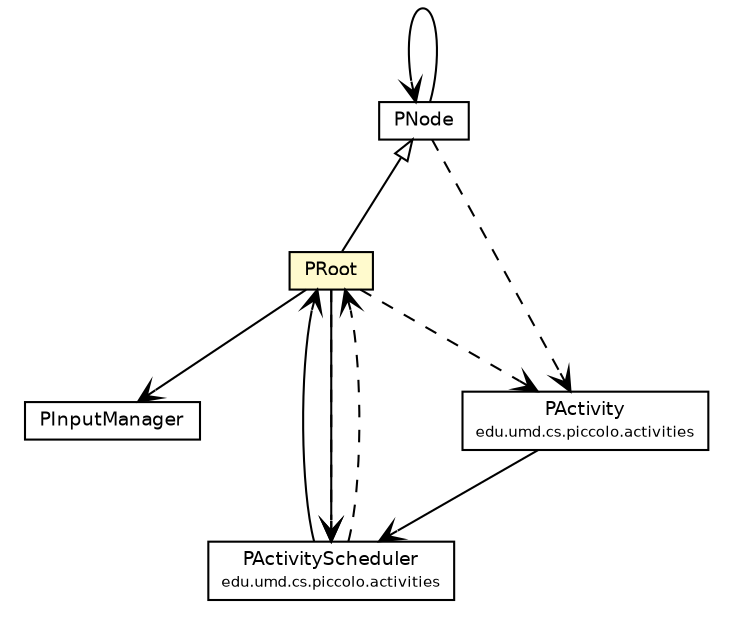 #!/usr/local/bin/dot
#
# Class diagram 
# Generated by UmlGraph version 4.6 (http://www.spinellis.gr/sw/umlgraph)
#

digraph G {
	edge [fontname="Helvetica",fontsize=10,labelfontname="Helvetica",labelfontsize=10];
	node [fontname="Helvetica",fontsize=10,shape=plaintext];
	// edu.umd.cs.piccolo.PNode
	c780 [label=<<table border="0" cellborder="1" cellspacing="0" cellpadding="2" port="p" href="./PNode.html">
		<tr><td><table border="0" cellspacing="0" cellpadding="1">
			<tr><td> PNode </td></tr>
		</table></td></tr>
		</table>>, fontname="Helvetica", fontcolor="black", fontsize=9.0];
	// edu.umd.cs.piccolo.PRoot
	c782 [label=<<table border="0" cellborder="1" cellspacing="0" cellpadding="2" port="p" bgcolor="lemonChiffon" href="./PRoot.html">
		<tr><td><table border="0" cellspacing="0" cellpadding="1">
			<tr><td> PRoot </td></tr>
		</table></td></tr>
		</table>>, fontname="Helvetica", fontcolor="black", fontsize=9.0];
	// edu.umd.cs.piccolo.PInputManager
	c784 [label=<<table border="0" cellborder="1" cellspacing="0" cellpadding="2" port="p" href="./PInputManager.html">
		<tr><td><table border="0" cellspacing="0" cellpadding="1">
			<tr><td> PInputManager </td></tr>
		</table></td></tr>
		</table>>, fontname="Helvetica", fontcolor="black", fontsize=9.0];
	// edu.umd.cs.piccolo.activities.PActivityScheduler
	c804 [label=<<table border="0" cellborder="1" cellspacing="0" cellpadding="2" port="p" href="./activities/PActivityScheduler.html">
		<tr><td><table border="0" cellspacing="0" cellpadding="1">
			<tr><td> PActivityScheduler </td></tr>
			<tr><td><font point-size="7.0"> edu.umd.cs.piccolo.activities </font></td></tr>
		</table></td></tr>
		</table>>, fontname="Helvetica", fontcolor="black", fontsize=9.0];
	// edu.umd.cs.piccolo.activities.PActivity
	c805 [label=<<table border="0" cellborder="1" cellspacing="0" cellpadding="2" port="p" href="./activities/PActivity.html">
		<tr><td><table border="0" cellspacing="0" cellpadding="1">
			<tr><td> PActivity </td></tr>
			<tr><td><font point-size="7.0"> edu.umd.cs.piccolo.activities </font></td></tr>
		</table></td></tr>
		</table>>, fontname="Helvetica", fontcolor="black", fontsize=9.0];
	//edu.umd.cs.piccolo.PRoot extends edu.umd.cs.piccolo.PNode
	c780:p -> c782:p [dir=back,arrowtail=empty];
	// edu.umd.cs.piccolo.PNode NAVASSOC edu.umd.cs.piccolo.PNode
	c780:p -> c780:p [taillabel="", label="", headlabel="", fontname="Helvetica", fontcolor="black", fontsize=10.0, color="black", arrowhead=open];
	// edu.umd.cs.piccolo.PRoot NAVASSOC edu.umd.cs.piccolo.PInputManager
	c782:p -> c784:p [taillabel="", label="", headlabel="", fontname="Helvetica", fontcolor="black", fontsize=10.0, color="black", arrowhead=open];
	// edu.umd.cs.piccolo.PRoot NAVASSOC edu.umd.cs.piccolo.activities.PActivityScheduler
	c782:p -> c804:p [taillabel="", label="", headlabel="", fontname="Helvetica", fontcolor="black", fontsize=10.0, color="black", arrowhead=open];
	// edu.umd.cs.piccolo.activities.PActivityScheduler NAVASSOC edu.umd.cs.piccolo.PRoot
	c804:p -> c782:p [taillabel="", label="", headlabel="", fontname="Helvetica", fontcolor="black", fontsize=10.0, color="black", arrowhead=open];
	// edu.umd.cs.piccolo.activities.PActivity NAVASSOC edu.umd.cs.piccolo.activities.PActivityScheduler
	c805:p -> c804:p [taillabel="", label="", headlabel="", fontname="Helvetica", fontcolor="black", fontsize=10.0, color="black", arrowhead=open];
	// edu.umd.cs.piccolo.PNode DEPEND edu.umd.cs.piccolo.activities.PActivity
	c780:p -> c805:p [taillabel="", label="", headlabel="", fontname="Helvetica", fontcolor="black", fontsize=10.0, color="black", arrowhead=open, style=dashed];
	// edu.umd.cs.piccolo.PRoot DEPEND edu.umd.cs.piccolo.activities.PActivityScheduler
	c782:p -> c804:p [taillabel="", label="", headlabel="", fontname="Helvetica", fontcolor="black", fontsize=10.0, color="black", arrowhead=open, style=dashed];
	// edu.umd.cs.piccolo.PRoot DEPEND edu.umd.cs.piccolo.activities.PActivity
	c782:p -> c805:p [taillabel="", label="", headlabel="", fontname="Helvetica", fontcolor="black", fontsize=10.0, color="black", arrowhead=open, style=dashed];
	// edu.umd.cs.piccolo.activities.PActivityScheduler DEPEND edu.umd.cs.piccolo.PRoot
	c804:p -> c782:p [taillabel="", label="", headlabel="", fontname="Helvetica", fontcolor="black", fontsize=10.0, color="black", arrowhead=open, style=dashed];
}

